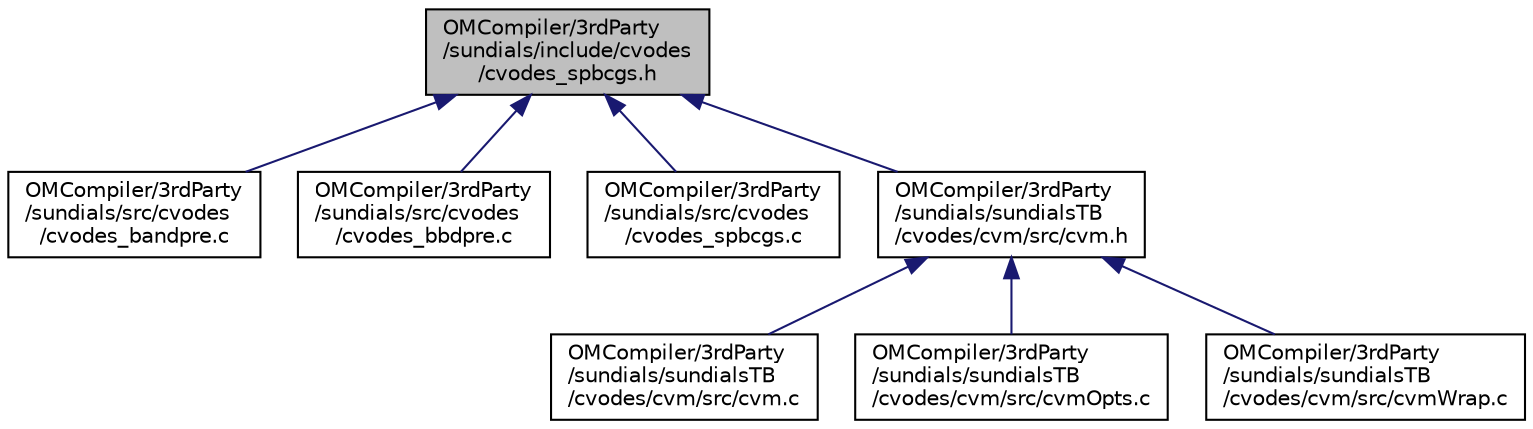 digraph "OMCompiler/3rdParty/sundials/include/cvodes/cvodes_spbcgs.h"
{
  edge [fontname="Helvetica",fontsize="10",labelfontname="Helvetica",labelfontsize="10"];
  node [fontname="Helvetica",fontsize="10",shape=record];
  Node8 [label="OMCompiler/3rdParty\l/sundials/include/cvodes\l/cvodes_spbcgs.h",height=0.2,width=0.4,color="black", fillcolor="grey75", style="filled", fontcolor="black"];
  Node8 -> Node9 [dir="back",color="midnightblue",fontsize="10",style="solid",fontname="Helvetica"];
  Node9 [label="OMCompiler/3rdParty\l/sundials/src/cvodes\l/cvodes_bandpre.c",height=0.2,width=0.4,color="black", fillcolor="white", style="filled",URL="$da/daf/cvodes__bandpre_8c.html"];
  Node8 -> Node10 [dir="back",color="midnightblue",fontsize="10",style="solid",fontname="Helvetica"];
  Node10 [label="OMCompiler/3rdParty\l/sundials/src/cvodes\l/cvodes_bbdpre.c",height=0.2,width=0.4,color="black", fillcolor="white", style="filled",URL="$d5/d95/cvodes__bbdpre_8c.html"];
  Node8 -> Node11 [dir="back",color="midnightblue",fontsize="10",style="solid",fontname="Helvetica"];
  Node11 [label="OMCompiler/3rdParty\l/sundials/src/cvodes\l/cvodes_spbcgs.c",height=0.2,width=0.4,color="black", fillcolor="white", style="filled",URL="$d1/dde/cvodes__spbcgs_8c.html"];
  Node8 -> Node12 [dir="back",color="midnightblue",fontsize="10",style="solid",fontname="Helvetica"];
  Node12 [label="OMCompiler/3rdParty\l/sundials/sundialsTB\l/cvodes/cvm/src/cvm.h",height=0.2,width=0.4,color="black", fillcolor="white", style="filled",URL="$df/d3e/cvm_8h.html"];
  Node12 -> Node13 [dir="back",color="midnightblue",fontsize="10",style="solid",fontname="Helvetica"];
  Node13 [label="OMCompiler/3rdParty\l/sundials/sundialsTB\l/cvodes/cvm/src/cvm.c",height=0.2,width=0.4,color="black", fillcolor="white", style="filled",URL="$d6/dc3/cvm_8c.html"];
  Node12 -> Node14 [dir="back",color="midnightblue",fontsize="10",style="solid",fontname="Helvetica"];
  Node14 [label="OMCompiler/3rdParty\l/sundials/sundialsTB\l/cvodes/cvm/src/cvmOpts.c",height=0.2,width=0.4,color="black", fillcolor="white", style="filled",URL="$d7/dd0/cvm_opts_8c.html"];
  Node12 -> Node15 [dir="back",color="midnightblue",fontsize="10",style="solid",fontname="Helvetica"];
  Node15 [label="OMCompiler/3rdParty\l/sundials/sundialsTB\l/cvodes/cvm/src/cvmWrap.c",height=0.2,width=0.4,color="black", fillcolor="white", style="filled",URL="$de/d69/cvm_wrap_8c.html"];
}

